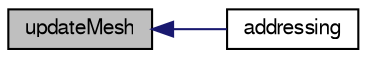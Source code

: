 digraph "updateMesh"
{
  bgcolor="transparent";
  edge [fontname="FreeSans",fontsize="10",labelfontname="FreeSans",labelfontsize="10"];
  node [fontname="FreeSans",fontsize="10",shape=record];
  rankdir="LR";
  Node3386 [label="updateMesh",height=0.2,width=0.4,color="black", fillcolor="grey75", style="filled", fontcolor="black"];
  Node3386 -> Node3387 [dir="back",color="midnightblue",fontsize="10",style="solid",fontname="FreeSans"];
  Node3387 [label="addressing",height=0.2,width=0.4,color="black",URL="$a25442.html#a0bf8bcecc8279e0a63064911f18a6103"];
}
